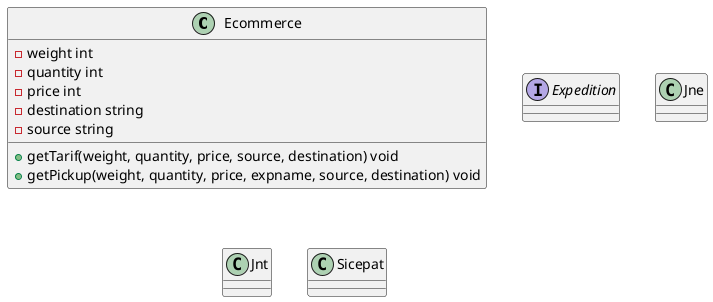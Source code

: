 @startuml Main
class Ecommerce {
    - weight int
    - quantity int
    - price int
    - destination string
    - source string
    + getTarif(weight, quantity, price, source, destination) void
    + getPickup(weight, quantity, price, expname, source, destination) void
}

interface Expedition {
/' #TODO: Populate '/
}

class Jne {
/' #TODO: Populate '/
}

class Jnt {
/' #TODO: Populate '/
}

class Sicepat {
/' #TODO: Populate '/
}

/' TODO: Add diagram link '/


@enduml